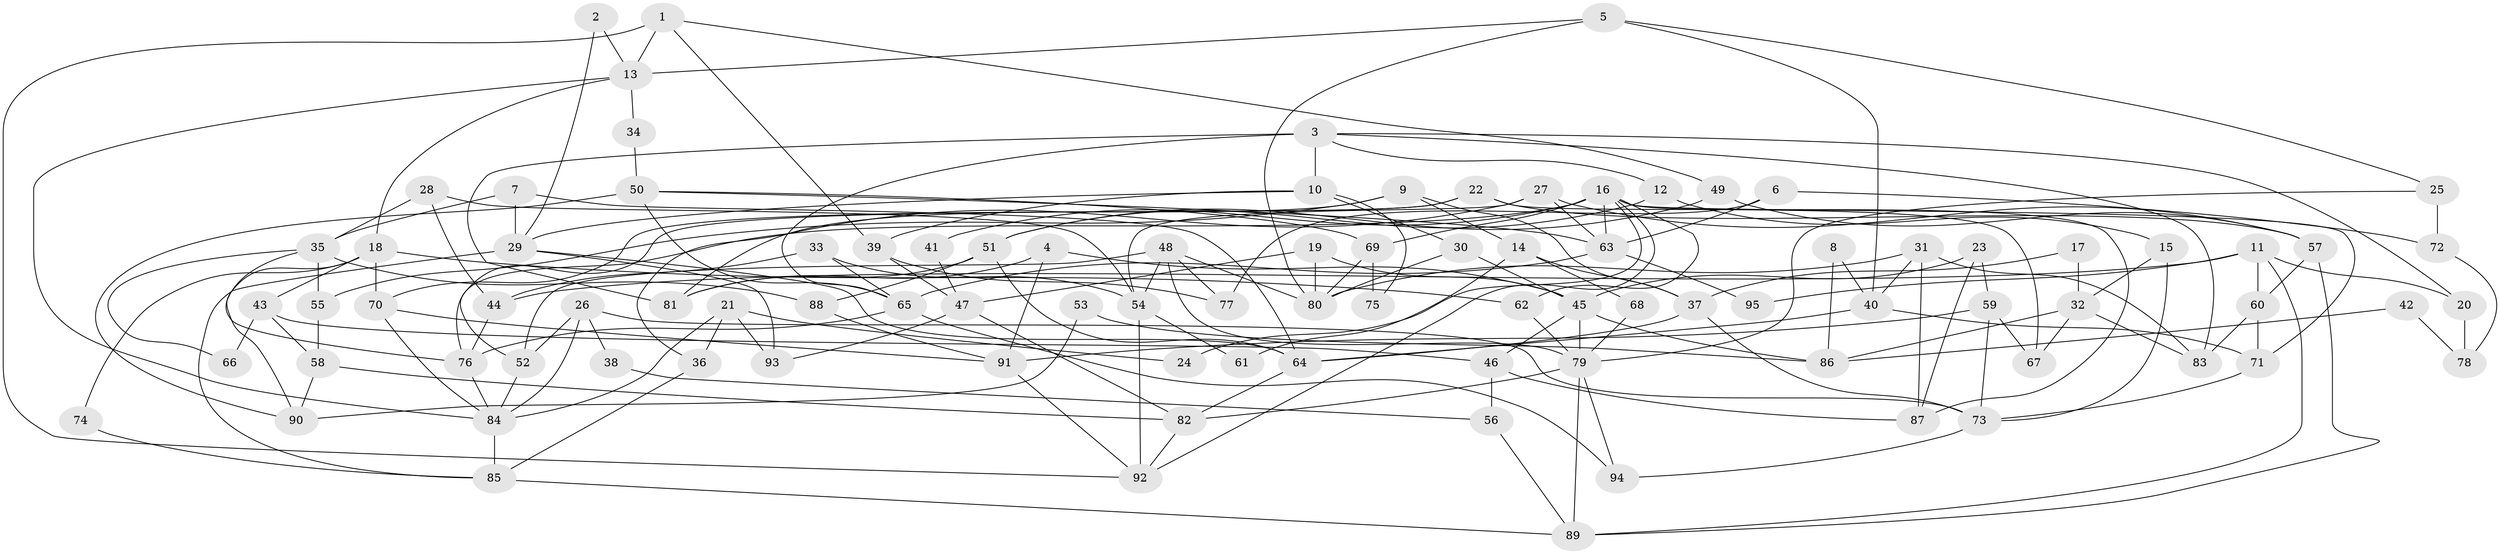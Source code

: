 // coarse degree distribution, {5: 0.21052631578947367, 3: 0.19298245614035087, 2: 0.17543859649122806, 4: 0.15789473684210525, 6: 0.14035087719298245, 8: 0.05263157894736842, 7: 0.017543859649122806, 9: 0.017543859649122806, 14: 0.017543859649122806, 13: 0.017543859649122806}
// Generated by graph-tools (version 1.1) at 2025/55/03/04/25 21:55:27]
// undirected, 95 vertices, 190 edges
graph export_dot {
graph [start="1"]
  node [color=gray90,style=filled];
  1;
  2;
  3;
  4;
  5;
  6;
  7;
  8;
  9;
  10;
  11;
  12;
  13;
  14;
  15;
  16;
  17;
  18;
  19;
  20;
  21;
  22;
  23;
  24;
  25;
  26;
  27;
  28;
  29;
  30;
  31;
  32;
  33;
  34;
  35;
  36;
  37;
  38;
  39;
  40;
  41;
  42;
  43;
  44;
  45;
  46;
  47;
  48;
  49;
  50;
  51;
  52;
  53;
  54;
  55;
  56;
  57;
  58;
  59;
  60;
  61;
  62;
  63;
  64;
  65;
  66;
  67;
  68;
  69;
  70;
  71;
  72;
  73;
  74;
  75;
  76;
  77;
  78;
  79;
  80;
  81;
  82;
  83;
  84;
  85;
  86;
  87;
  88;
  89;
  90;
  91;
  92;
  93;
  94;
  95;
  1 -- 13;
  1 -- 92;
  1 -- 39;
  1 -- 49;
  2 -- 29;
  2 -- 13;
  3 -- 81;
  3 -- 65;
  3 -- 10;
  3 -- 12;
  3 -- 20;
  3 -- 83;
  4 -- 91;
  4 -- 45;
  4 -- 81;
  5 -- 13;
  5 -- 80;
  5 -- 25;
  5 -- 40;
  6 -- 63;
  6 -- 77;
  6 -- 72;
  7 -- 29;
  7 -- 64;
  7 -- 35;
  8 -- 86;
  8 -- 40;
  9 -- 81;
  9 -- 55;
  9 -- 14;
  9 -- 37;
  10 -- 29;
  10 -- 30;
  10 -- 39;
  10 -- 75;
  11 -- 60;
  11 -- 44;
  11 -- 20;
  11 -- 89;
  11 -- 95;
  12 -- 51;
  12 -- 15;
  13 -- 84;
  13 -- 18;
  13 -- 34;
  14 -- 37;
  14 -- 61;
  14 -- 68;
  15 -- 73;
  15 -- 32;
  16 -- 69;
  16 -- 87;
  16 -- 24;
  16 -- 41;
  16 -- 62;
  16 -- 63;
  16 -- 71;
  16 -- 76;
  16 -- 92;
  17 -- 37;
  17 -- 32;
  18 -- 90;
  18 -- 62;
  18 -- 43;
  18 -- 70;
  18 -- 74;
  19 -- 80;
  19 -- 47;
  19 -- 45;
  20 -- 78;
  21 -- 36;
  21 -- 93;
  21 -- 24;
  21 -- 84;
  22 -- 57;
  22 -- 67;
  22 -- 52;
  22 -- 70;
  23 -- 45;
  23 -- 59;
  23 -- 87;
  25 -- 79;
  25 -- 72;
  26 -- 52;
  26 -- 84;
  26 -- 38;
  26 -- 73;
  27 -- 63;
  27 -- 54;
  27 -- 36;
  27 -- 57;
  28 -- 35;
  28 -- 54;
  28 -- 44;
  29 -- 64;
  29 -- 85;
  29 -- 93;
  30 -- 45;
  30 -- 80;
  31 -- 40;
  31 -- 80;
  31 -- 83;
  31 -- 87;
  32 -- 83;
  32 -- 67;
  32 -- 86;
  33 -- 65;
  33 -- 44;
  33 -- 54;
  34 -- 50;
  35 -- 76;
  35 -- 55;
  35 -- 66;
  35 -- 88;
  36 -- 85;
  37 -- 64;
  37 -- 73;
  38 -- 56;
  39 -- 47;
  39 -- 77;
  40 -- 71;
  40 -- 64;
  41 -- 47;
  42 -- 78;
  42 -- 86;
  43 -- 46;
  43 -- 58;
  43 -- 66;
  44 -- 76;
  45 -- 79;
  45 -- 46;
  45 -- 86;
  46 -- 87;
  46 -- 56;
  47 -- 82;
  47 -- 93;
  48 -- 52;
  48 -- 79;
  48 -- 54;
  48 -- 77;
  48 -- 80;
  49 -- 57;
  49 -- 51;
  50 -- 63;
  50 -- 65;
  50 -- 69;
  50 -- 90;
  51 -- 88;
  51 -- 64;
  51 -- 81;
  52 -- 84;
  53 -- 86;
  53 -- 90;
  54 -- 61;
  54 -- 92;
  55 -- 58;
  56 -- 89;
  57 -- 60;
  57 -- 89;
  58 -- 82;
  58 -- 90;
  59 -- 91;
  59 -- 73;
  59 -- 67;
  60 -- 83;
  60 -- 71;
  62 -- 79;
  63 -- 65;
  63 -- 95;
  64 -- 82;
  65 -- 94;
  65 -- 76;
  68 -- 79;
  69 -- 80;
  69 -- 75;
  70 -- 84;
  70 -- 91;
  71 -- 73;
  72 -- 78;
  73 -- 94;
  74 -- 85;
  76 -- 84;
  79 -- 89;
  79 -- 82;
  79 -- 94;
  82 -- 92;
  84 -- 85;
  85 -- 89;
  88 -- 91;
  91 -- 92;
}
